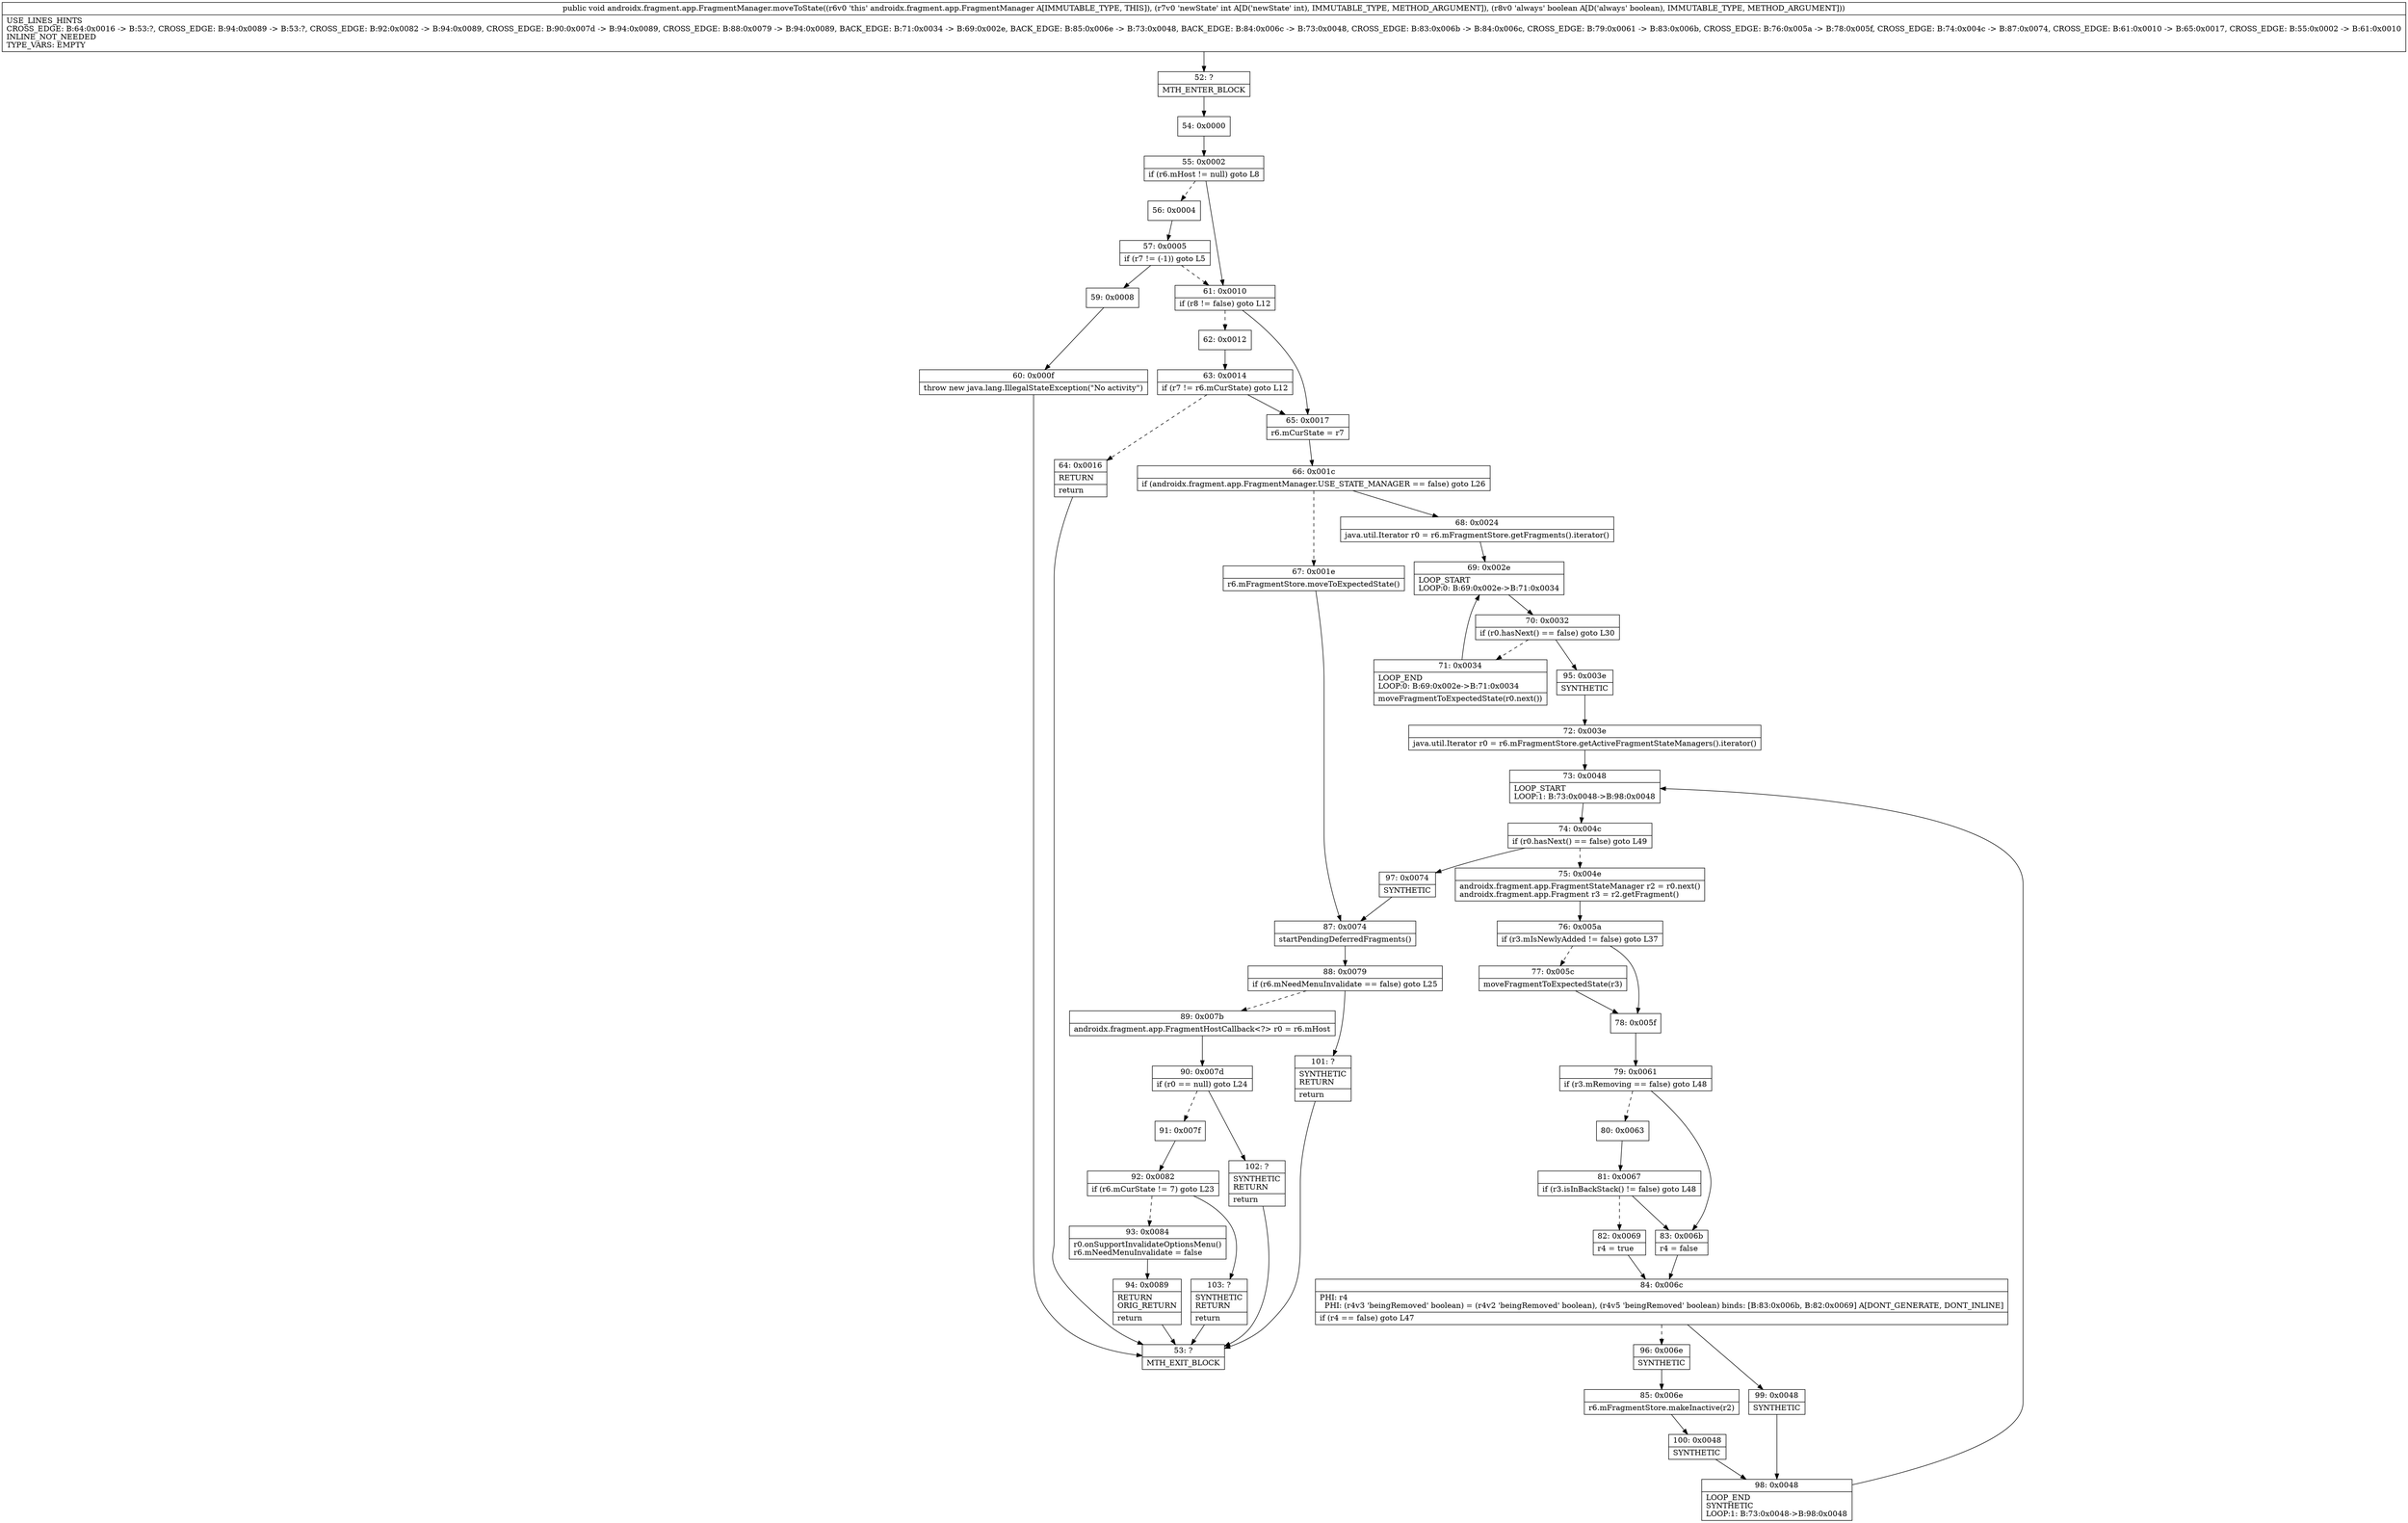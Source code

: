 digraph "CFG forandroidx.fragment.app.FragmentManager.moveToState(IZ)V" {
Node_52 [shape=record,label="{52\:\ ?|MTH_ENTER_BLOCK\l}"];
Node_54 [shape=record,label="{54\:\ 0x0000}"];
Node_55 [shape=record,label="{55\:\ 0x0002|if (r6.mHost != null) goto L8\l}"];
Node_56 [shape=record,label="{56\:\ 0x0004}"];
Node_57 [shape=record,label="{57\:\ 0x0005|if (r7 != (\-1)) goto L5\l}"];
Node_59 [shape=record,label="{59\:\ 0x0008}"];
Node_60 [shape=record,label="{60\:\ 0x000f|throw new java.lang.IllegalStateException(\"No activity\")\l}"];
Node_53 [shape=record,label="{53\:\ ?|MTH_EXIT_BLOCK\l}"];
Node_61 [shape=record,label="{61\:\ 0x0010|if (r8 != false) goto L12\l}"];
Node_62 [shape=record,label="{62\:\ 0x0012}"];
Node_63 [shape=record,label="{63\:\ 0x0014|if (r7 != r6.mCurState) goto L12\l}"];
Node_64 [shape=record,label="{64\:\ 0x0016|RETURN\l|return\l}"];
Node_65 [shape=record,label="{65\:\ 0x0017|r6.mCurState = r7\l}"];
Node_66 [shape=record,label="{66\:\ 0x001c|if (androidx.fragment.app.FragmentManager.USE_STATE_MANAGER == false) goto L26\l}"];
Node_67 [shape=record,label="{67\:\ 0x001e|r6.mFragmentStore.moveToExpectedState()\l}"];
Node_87 [shape=record,label="{87\:\ 0x0074|startPendingDeferredFragments()\l}"];
Node_88 [shape=record,label="{88\:\ 0x0079|if (r6.mNeedMenuInvalidate == false) goto L25\l}"];
Node_89 [shape=record,label="{89\:\ 0x007b|androidx.fragment.app.FragmentHostCallback\<?\> r0 = r6.mHost\l}"];
Node_90 [shape=record,label="{90\:\ 0x007d|if (r0 == null) goto L24\l}"];
Node_91 [shape=record,label="{91\:\ 0x007f}"];
Node_92 [shape=record,label="{92\:\ 0x0082|if (r6.mCurState != 7) goto L23\l}"];
Node_93 [shape=record,label="{93\:\ 0x0084|r0.onSupportInvalidateOptionsMenu()\lr6.mNeedMenuInvalidate = false\l}"];
Node_94 [shape=record,label="{94\:\ 0x0089|RETURN\lORIG_RETURN\l|return\l}"];
Node_103 [shape=record,label="{103\:\ ?|SYNTHETIC\lRETURN\l|return\l}"];
Node_102 [shape=record,label="{102\:\ ?|SYNTHETIC\lRETURN\l|return\l}"];
Node_101 [shape=record,label="{101\:\ ?|SYNTHETIC\lRETURN\l|return\l}"];
Node_68 [shape=record,label="{68\:\ 0x0024|java.util.Iterator r0 = r6.mFragmentStore.getFragments().iterator()\l}"];
Node_69 [shape=record,label="{69\:\ 0x002e|LOOP_START\lLOOP:0: B:69:0x002e\-\>B:71:0x0034\l}"];
Node_70 [shape=record,label="{70\:\ 0x0032|if (r0.hasNext() == false) goto L30\l}"];
Node_71 [shape=record,label="{71\:\ 0x0034|LOOP_END\lLOOP:0: B:69:0x002e\-\>B:71:0x0034\l|moveFragmentToExpectedState(r0.next())\l}"];
Node_95 [shape=record,label="{95\:\ 0x003e|SYNTHETIC\l}"];
Node_72 [shape=record,label="{72\:\ 0x003e|java.util.Iterator r0 = r6.mFragmentStore.getActiveFragmentStateManagers().iterator()\l}"];
Node_73 [shape=record,label="{73\:\ 0x0048|LOOP_START\lLOOP:1: B:73:0x0048\-\>B:98:0x0048\l}"];
Node_74 [shape=record,label="{74\:\ 0x004c|if (r0.hasNext() == false) goto L49\l}"];
Node_75 [shape=record,label="{75\:\ 0x004e|androidx.fragment.app.FragmentStateManager r2 = r0.next()\landroidx.fragment.app.Fragment r3 = r2.getFragment()\l}"];
Node_76 [shape=record,label="{76\:\ 0x005a|if (r3.mIsNewlyAdded != false) goto L37\l}"];
Node_77 [shape=record,label="{77\:\ 0x005c|moveFragmentToExpectedState(r3)\l}"];
Node_78 [shape=record,label="{78\:\ 0x005f}"];
Node_79 [shape=record,label="{79\:\ 0x0061|if (r3.mRemoving == false) goto L48\l}"];
Node_80 [shape=record,label="{80\:\ 0x0063}"];
Node_81 [shape=record,label="{81\:\ 0x0067|if (r3.isInBackStack() != false) goto L48\l}"];
Node_82 [shape=record,label="{82\:\ 0x0069|r4 = true\l}"];
Node_84 [shape=record,label="{84\:\ 0x006c|PHI: r4 \l  PHI: (r4v3 'beingRemoved' boolean) = (r4v2 'beingRemoved' boolean), (r4v5 'beingRemoved' boolean) binds: [B:83:0x006b, B:82:0x0069] A[DONT_GENERATE, DONT_INLINE]\l|if (r4 == false) goto L47\l}"];
Node_96 [shape=record,label="{96\:\ 0x006e|SYNTHETIC\l}"];
Node_85 [shape=record,label="{85\:\ 0x006e|r6.mFragmentStore.makeInactive(r2)\l}"];
Node_100 [shape=record,label="{100\:\ 0x0048|SYNTHETIC\l}"];
Node_98 [shape=record,label="{98\:\ 0x0048|LOOP_END\lSYNTHETIC\lLOOP:1: B:73:0x0048\-\>B:98:0x0048\l}"];
Node_99 [shape=record,label="{99\:\ 0x0048|SYNTHETIC\l}"];
Node_83 [shape=record,label="{83\:\ 0x006b|r4 = false\l}"];
Node_97 [shape=record,label="{97\:\ 0x0074|SYNTHETIC\l}"];
MethodNode[shape=record,label="{public void androidx.fragment.app.FragmentManager.moveToState((r6v0 'this' androidx.fragment.app.FragmentManager A[IMMUTABLE_TYPE, THIS]), (r7v0 'newState' int A[D('newState' int), IMMUTABLE_TYPE, METHOD_ARGUMENT]), (r8v0 'always' boolean A[D('always' boolean), IMMUTABLE_TYPE, METHOD_ARGUMENT]))  | USE_LINES_HINTS\lCROSS_EDGE: B:64:0x0016 \-\> B:53:?, CROSS_EDGE: B:94:0x0089 \-\> B:53:?, CROSS_EDGE: B:92:0x0082 \-\> B:94:0x0089, CROSS_EDGE: B:90:0x007d \-\> B:94:0x0089, CROSS_EDGE: B:88:0x0079 \-\> B:94:0x0089, BACK_EDGE: B:71:0x0034 \-\> B:69:0x002e, BACK_EDGE: B:85:0x006e \-\> B:73:0x0048, BACK_EDGE: B:84:0x006c \-\> B:73:0x0048, CROSS_EDGE: B:83:0x006b \-\> B:84:0x006c, CROSS_EDGE: B:79:0x0061 \-\> B:83:0x006b, CROSS_EDGE: B:76:0x005a \-\> B:78:0x005f, CROSS_EDGE: B:74:0x004c \-\> B:87:0x0074, CROSS_EDGE: B:61:0x0010 \-\> B:65:0x0017, CROSS_EDGE: B:55:0x0002 \-\> B:61:0x0010\lINLINE_NOT_NEEDED\lTYPE_VARS: EMPTY\l}"];
MethodNode -> Node_52;Node_52 -> Node_54;
Node_54 -> Node_55;
Node_55 -> Node_56[style=dashed];
Node_55 -> Node_61;
Node_56 -> Node_57;
Node_57 -> Node_59;
Node_57 -> Node_61[style=dashed];
Node_59 -> Node_60;
Node_60 -> Node_53;
Node_61 -> Node_62[style=dashed];
Node_61 -> Node_65;
Node_62 -> Node_63;
Node_63 -> Node_64[style=dashed];
Node_63 -> Node_65;
Node_64 -> Node_53;
Node_65 -> Node_66;
Node_66 -> Node_67[style=dashed];
Node_66 -> Node_68;
Node_67 -> Node_87;
Node_87 -> Node_88;
Node_88 -> Node_89[style=dashed];
Node_88 -> Node_101;
Node_89 -> Node_90;
Node_90 -> Node_91[style=dashed];
Node_90 -> Node_102;
Node_91 -> Node_92;
Node_92 -> Node_93[style=dashed];
Node_92 -> Node_103;
Node_93 -> Node_94;
Node_94 -> Node_53;
Node_103 -> Node_53;
Node_102 -> Node_53;
Node_101 -> Node_53;
Node_68 -> Node_69;
Node_69 -> Node_70;
Node_70 -> Node_71[style=dashed];
Node_70 -> Node_95;
Node_71 -> Node_69;
Node_95 -> Node_72;
Node_72 -> Node_73;
Node_73 -> Node_74;
Node_74 -> Node_75[style=dashed];
Node_74 -> Node_97;
Node_75 -> Node_76;
Node_76 -> Node_77[style=dashed];
Node_76 -> Node_78;
Node_77 -> Node_78;
Node_78 -> Node_79;
Node_79 -> Node_80[style=dashed];
Node_79 -> Node_83;
Node_80 -> Node_81;
Node_81 -> Node_82[style=dashed];
Node_81 -> Node_83;
Node_82 -> Node_84;
Node_84 -> Node_96[style=dashed];
Node_84 -> Node_99;
Node_96 -> Node_85;
Node_85 -> Node_100;
Node_100 -> Node_98;
Node_98 -> Node_73;
Node_99 -> Node_98;
Node_83 -> Node_84;
Node_97 -> Node_87;
}

